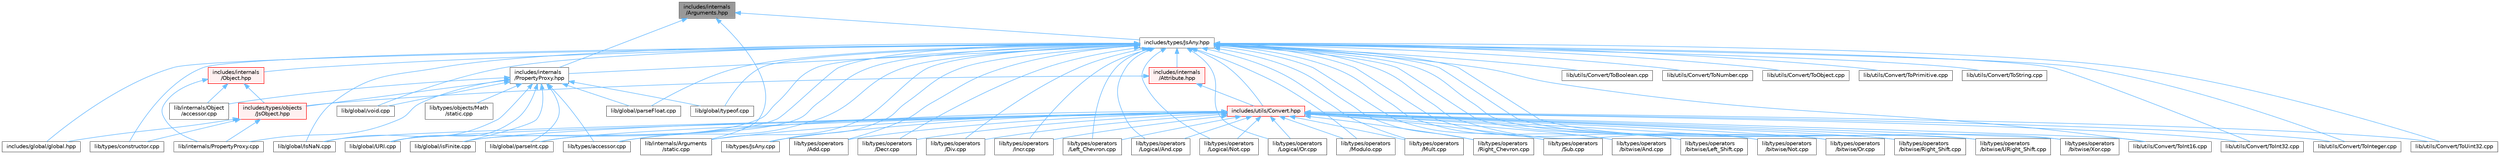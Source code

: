 digraph "includes/internals/Arguments.hpp"
{
 // LATEX_PDF_SIZE
  bgcolor="transparent";
  edge [fontname=Helvetica,fontsize=10,labelfontname=Helvetica,labelfontsize=10];
  node [fontname=Helvetica,fontsize=10,shape=box,height=0.2,width=0.4];
  Node1 [id="Node000001",label="includes/internals\l/Arguments.hpp",height=0.2,width=0.4,color="gray40", fillcolor="grey60", style="filled", fontcolor="black",tooltip=" "];
  Node1 -> Node2 [id="edge1_Node000001_Node000002",dir="back",color="steelblue1",style="solid",tooltip=" "];
  Node2 [id="Node000002",label="includes/internals\l/PropertyProxy.hpp",height=0.2,width=0.4,color="grey40", fillcolor="white", style="filled",URL="$PropertyProxy_8hpp.html",tooltip=" "];
  Node2 -> Node3 [id="edge2_Node000002_Node000003",dir="back",color="steelblue1",style="solid",tooltip=" "];
  Node3 [id="Node000003",label="includes/types/objects\l/JsObject.hpp",height=0.2,width=0.4,color="red", fillcolor="#FFF0F0", style="filled",URL="$JsObject_8hpp.html",tooltip=" "];
  Node3 -> Node4 [id="edge3_Node000003_Node000004",dir="back",color="steelblue1",style="solid",tooltip=" "];
  Node4 [id="Node000004",label="includes/global/global.hpp",height=0.2,width=0.4,color="grey40", fillcolor="white", style="filled",URL="$global_8hpp.html",tooltip=" "];
  Node3 -> Node19 [id="edge4_Node000003_Node000019",dir="back",color="steelblue1",style="solid",tooltip=" "];
  Node19 [id="Node000019",label="lib/internals/PropertyProxy.cpp",height=0.2,width=0.4,color="grey40", fillcolor="white", style="filled",URL="$PropertyProxy_8cpp.html",tooltip=" "];
  Node3 -> Node20 [id="edge5_Node000003_Node000020",dir="back",color="steelblue1",style="solid",tooltip=" "];
  Node20 [id="Node000020",label="lib/types/constructor.cpp",height=0.2,width=0.4,color="grey40", fillcolor="white", style="filled",URL="$types_2constructor_8cpp.html",tooltip=" "];
  Node2 -> Node26 [id="edge6_Node000002_Node000026",dir="back",color="steelblue1",style="solid",tooltip=" "];
  Node26 [id="Node000026",label="lib/global/IsNaN.cpp",height=0.2,width=0.4,color="grey40", fillcolor="white", style="filled",URL="$IsNaN_8cpp.html",tooltip=" "];
  Node2 -> Node27 [id="edge7_Node000002_Node000027",dir="back",color="steelblue1",style="solid",tooltip=" "];
  Node27 [id="Node000027",label="lib/global/URI.cpp",height=0.2,width=0.4,color="grey40", fillcolor="white", style="filled",URL="$URI_8cpp.html",tooltip=" "];
  Node2 -> Node28 [id="edge8_Node000002_Node000028",dir="back",color="steelblue1",style="solid",tooltip=" "];
  Node28 [id="Node000028",label="lib/global/isFinite.cpp",height=0.2,width=0.4,color="grey40", fillcolor="white", style="filled",URL="$isFinite_8cpp.html",tooltip=" "];
  Node2 -> Node29 [id="edge9_Node000002_Node000029",dir="back",color="steelblue1",style="solid",tooltip=" "];
  Node29 [id="Node000029",label="lib/global/parseFloat.cpp",height=0.2,width=0.4,color="grey40", fillcolor="white", style="filled",URL="$parseFloat_8cpp.html",tooltip=" "];
  Node2 -> Node30 [id="edge10_Node000002_Node000030",dir="back",color="steelblue1",style="solid",tooltip=" "];
  Node30 [id="Node000030",label="lib/global/parseInt.cpp",height=0.2,width=0.4,color="grey40", fillcolor="white", style="filled",URL="$parseInt_8cpp.html",tooltip=" "];
  Node2 -> Node31 [id="edge11_Node000002_Node000031",dir="back",color="steelblue1",style="solid",tooltip=" "];
  Node31 [id="Node000031",label="lib/global/typeof.cpp",height=0.2,width=0.4,color="grey40", fillcolor="white", style="filled",URL="$typeof_8cpp.html",tooltip=" "];
  Node2 -> Node32 [id="edge12_Node000002_Node000032",dir="back",color="steelblue1",style="solid",tooltip=" "];
  Node32 [id="Node000032",label="lib/global/void.cpp",height=0.2,width=0.4,color="grey40", fillcolor="white", style="filled",URL="$void_8cpp.html",tooltip=" "];
  Node2 -> Node33 [id="edge13_Node000002_Node000033",dir="back",color="steelblue1",style="solid",tooltip=" "];
  Node33 [id="Node000033",label="lib/internals/Object\l/accessor.cpp",height=0.2,width=0.4,color="grey40", fillcolor="white", style="filled",URL="$internals_2Object_2accessor_8cpp.html",tooltip=" "];
  Node2 -> Node19 [id="edge14_Node000002_Node000019",dir="back",color="steelblue1",style="solid",tooltip=" "];
  Node2 -> Node7 [id="edge15_Node000002_Node000007",dir="back",color="steelblue1",style="solid",tooltip=" "];
  Node7 [id="Node000007",label="lib/types/accessor.cpp",height=0.2,width=0.4,color="grey40", fillcolor="white", style="filled",URL="$types_2accessor_8cpp.html",tooltip=" "];
  Node2 -> Node34 [id="edge16_Node000002_Node000034",dir="back",color="steelblue1",style="solid",tooltip=" "];
  Node34 [id="Node000034",label="lib/types/objects/Math\l/static.cpp",height=0.2,width=0.4,color="grey40", fillcolor="white", style="filled",URL="$types_2objects_2Math_2static_8cpp.html",tooltip=" "];
  Node1 -> Node35 [id="edge17_Node000001_Node000035",dir="back",color="steelblue1",style="solid",tooltip=" "];
  Node35 [id="Node000035",label="includes/types/JsAny.hpp",height=0.2,width=0.4,color="grey40", fillcolor="white", style="filled",URL="$JsAny_8hpp.html",tooltip=" "];
  Node35 -> Node4 [id="edge18_Node000035_Node000004",dir="back",color="steelblue1",style="solid",tooltip=" "];
  Node35 -> Node36 [id="edge19_Node000035_Node000036",dir="back",color="steelblue1",style="solid",tooltip=" "];
  Node36 [id="Node000036",label="includes/internals\l/Attribute.hpp",height=0.2,width=0.4,color="red", fillcolor="#FFF0F0", style="filled",URL="$Attribute_8hpp.html",tooltip=" "];
  Node36 -> Node3 [id="edge20_Node000036_Node000003",dir="back",color="steelblue1",style="solid",tooltip=" "];
  Node36 -> Node43 [id="edge21_Node000036_Node000043",dir="back",color="steelblue1",style="solid",tooltip=" "];
  Node43 [id="Node000043",label="includes/utils/Convert.hpp",height=0.2,width=0.4,color="red", fillcolor="#FFF0F0", style="filled",URL="$Convert_8hpp.html",tooltip=" "];
  Node43 -> Node26 [id="edge22_Node000043_Node000026",dir="back",color="steelblue1",style="solid",tooltip=" "];
  Node43 -> Node27 [id="edge23_Node000043_Node000027",dir="back",color="steelblue1",style="solid",tooltip=" "];
  Node43 -> Node28 [id="edge24_Node000043_Node000028",dir="back",color="steelblue1",style="solid",tooltip=" "];
  Node43 -> Node30 [id="edge25_Node000043_Node000030",dir="back",color="steelblue1",style="solid",tooltip=" "];
  Node43 -> Node6 [id="edge26_Node000043_Node000006",dir="back",color="steelblue1",style="solid",tooltip=" "];
  Node6 [id="Node000006",label="lib/internals/Arguments\l/static.cpp",height=0.2,width=0.4,color="grey40", fillcolor="white", style="filled",URL="$internals_2Arguments_2static_8cpp.html",tooltip=" "];
  Node43 -> Node45 [id="edge27_Node000043_Node000045",dir="back",color="steelblue1",style="solid",tooltip=" "];
  Node45 [id="Node000045",label="lib/types/JsAny.cpp",height=0.2,width=0.4,color="grey40", fillcolor="white", style="filled",URL="$JsAny_8cpp.html",tooltip=" "];
  Node43 -> Node7 [id="edge28_Node000043_Node000007",dir="back",color="steelblue1",style="solid",tooltip=" "];
  Node43 -> Node48 [id="edge29_Node000043_Node000048",dir="back",color="steelblue1",style="solid",tooltip=" "];
  Node48 [id="Node000048",label="lib/types/operators\l/Add.cpp",height=0.2,width=0.4,color="grey40", fillcolor="white", style="filled",URL="$Add_8cpp.html",tooltip=" "];
  Node43 -> Node49 [id="edge30_Node000043_Node000049",dir="back",color="steelblue1",style="solid",tooltip=" "];
  Node49 [id="Node000049",label="lib/types/operators\l/Decr.cpp",height=0.2,width=0.4,color="grey40", fillcolor="white", style="filled",URL="$Decr_8cpp.html",tooltip=" "];
  Node43 -> Node50 [id="edge31_Node000043_Node000050",dir="back",color="steelblue1",style="solid",tooltip=" "];
  Node50 [id="Node000050",label="lib/types/operators\l/Div.cpp",height=0.2,width=0.4,color="grey40", fillcolor="white", style="filled",URL="$Div_8cpp.html",tooltip=" "];
  Node43 -> Node51 [id="edge32_Node000043_Node000051",dir="back",color="steelblue1",style="solid",tooltip=" "];
  Node51 [id="Node000051",label="lib/types/operators\l/Incr.cpp",height=0.2,width=0.4,color="grey40", fillcolor="white", style="filled",URL="$Incr_8cpp.html",tooltip=" "];
  Node43 -> Node52 [id="edge33_Node000043_Node000052",dir="back",color="steelblue1",style="solid",tooltip=" "];
  Node52 [id="Node000052",label="lib/types/operators\l/Left_Chevron.cpp",height=0.2,width=0.4,color="grey40", fillcolor="white", style="filled",URL="$Left__Chevron_8cpp.html",tooltip=" "];
  Node43 -> Node53 [id="edge34_Node000043_Node000053",dir="back",color="steelblue1",style="solid",tooltip=" "];
  Node53 [id="Node000053",label="lib/types/operators\l/Logical/And.cpp",height=0.2,width=0.4,color="grey40", fillcolor="white", style="filled",URL="$Logical_2And_8cpp.html",tooltip=" "];
  Node43 -> Node54 [id="edge35_Node000043_Node000054",dir="back",color="steelblue1",style="solid",tooltip=" "];
  Node54 [id="Node000054",label="lib/types/operators\l/Logical/Not.cpp",height=0.2,width=0.4,color="grey40", fillcolor="white", style="filled",URL="$Logical_2Not_8cpp.html",tooltip=" "];
  Node43 -> Node55 [id="edge36_Node000043_Node000055",dir="back",color="steelblue1",style="solid",tooltip=" "];
  Node55 [id="Node000055",label="lib/types/operators\l/Logical/Or.cpp",height=0.2,width=0.4,color="grey40", fillcolor="white", style="filled",URL="$Logical_2Or_8cpp.html",tooltip=" "];
  Node43 -> Node56 [id="edge37_Node000043_Node000056",dir="back",color="steelblue1",style="solid",tooltip=" "];
  Node56 [id="Node000056",label="lib/types/operators\l/Modulo.cpp",height=0.2,width=0.4,color="grey40", fillcolor="white", style="filled",URL="$Modulo_8cpp.html",tooltip=" "];
  Node43 -> Node57 [id="edge38_Node000043_Node000057",dir="back",color="steelblue1",style="solid",tooltip=" "];
  Node57 [id="Node000057",label="lib/types/operators\l/Mult.cpp",height=0.2,width=0.4,color="grey40", fillcolor="white", style="filled",URL="$Mult_8cpp.html",tooltip=" "];
  Node43 -> Node58 [id="edge39_Node000043_Node000058",dir="back",color="steelblue1",style="solid",tooltip=" "];
  Node58 [id="Node000058",label="lib/types/operators\l/Right_Chevron.cpp",height=0.2,width=0.4,color="grey40", fillcolor="white", style="filled",URL="$Right__Chevron_8cpp.html",tooltip=" "];
  Node43 -> Node59 [id="edge40_Node000043_Node000059",dir="back",color="steelblue1",style="solid",tooltip=" "];
  Node59 [id="Node000059",label="lib/types/operators\l/Sub.cpp",height=0.2,width=0.4,color="grey40", fillcolor="white", style="filled",URL="$Sub_8cpp.html",tooltip=" "];
  Node43 -> Node60 [id="edge41_Node000043_Node000060",dir="back",color="steelblue1",style="solid",tooltip=" "];
  Node60 [id="Node000060",label="lib/types/operators\l/bitwise/And.cpp",height=0.2,width=0.4,color="grey40", fillcolor="white", style="filled",URL="$bitwise_2And_8cpp.html",tooltip=" "];
  Node43 -> Node61 [id="edge42_Node000043_Node000061",dir="back",color="steelblue1",style="solid",tooltip=" "];
  Node61 [id="Node000061",label="lib/types/operators\l/bitwise/Left_Shift.cpp",height=0.2,width=0.4,color="grey40", fillcolor="white", style="filled",URL="$Left__Shift_8cpp.html",tooltip=" "];
  Node43 -> Node62 [id="edge43_Node000043_Node000062",dir="back",color="steelblue1",style="solid",tooltip=" "];
  Node62 [id="Node000062",label="lib/types/operators\l/bitwise/Not.cpp",height=0.2,width=0.4,color="grey40", fillcolor="white", style="filled",URL="$bitwise_2Not_8cpp.html",tooltip=" "];
  Node43 -> Node63 [id="edge44_Node000043_Node000063",dir="back",color="steelblue1",style="solid",tooltip=" "];
  Node63 [id="Node000063",label="lib/types/operators\l/bitwise/Or.cpp",height=0.2,width=0.4,color="grey40", fillcolor="white", style="filled",URL="$bitwise_2Or_8cpp.html",tooltip=" "];
  Node43 -> Node64 [id="edge45_Node000043_Node000064",dir="back",color="steelblue1",style="solid",tooltip=" "];
  Node64 [id="Node000064",label="lib/types/operators\l/bitwise/Right_Shift.cpp",height=0.2,width=0.4,color="grey40", fillcolor="white", style="filled",URL="$Right__Shift_8cpp.html",tooltip=" "];
  Node43 -> Node65 [id="edge46_Node000043_Node000065",dir="back",color="steelblue1",style="solid",tooltip=" "];
  Node65 [id="Node000065",label="lib/types/operators\l/bitwise/URight_Shift.cpp",height=0.2,width=0.4,color="grey40", fillcolor="white", style="filled",URL="$URight__Shift_8cpp.html",tooltip=" "];
  Node43 -> Node66 [id="edge47_Node000043_Node000066",dir="back",color="steelblue1",style="solid",tooltip=" "];
  Node66 [id="Node000066",label="lib/types/operators\l/bitwise/Xor.cpp",height=0.2,width=0.4,color="grey40", fillcolor="white", style="filled",URL="$Xor_8cpp.html",tooltip=" "];
  Node43 -> Node67 [id="edge48_Node000043_Node000067",dir="back",color="steelblue1",style="solid",tooltip=" "];
  Node67 [id="Node000067",label="lib/utils/Convert/ToInt16.cpp",height=0.2,width=0.4,color="grey40", fillcolor="white", style="filled",URL="$ToInt16_8cpp.html",tooltip=" "];
  Node43 -> Node68 [id="edge49_Node000043_Node000068",dir="back",color="steelblue1",style="solid",tooltip=" "];
  Node68 [id="Node000068",label="lib/utils/Convert/ToInt32.cpp",height=0.2,width=0.4,color="grey40", fillcolor="white", style="filled",URL="$ToInt32_8cpp.html",tooltip=" "];
  Node43 -> Node69 [id="edge50_Node000043_Node000069",dir="back",color="steelblue1",style="solid",tooltip=" "];
  Node69 [id="Node000069",label="lib/utils/Convert/ToInteger.cpp",height=0.2,width=0.4,color="grey40", fillcolor="white", style="filled",URL="$ToInteger_8cpp.html",tooltip=" "];
  Node43 -> Node70 [id="edge51_Node000043_Node000070",dir="back",color="steelblue1",style="solid",tooltip=" "];
  Node70 [id="Node000070",label="lib/utils/Convert/ToUint32.cpp",height=0.2,width=0.4,color="grey40", fillcolor="white", style="filled",URL="$ToUint32_8cpp.html",tooltip=" "];
  Node35 -> Node73 [id="edge52_Node000035_Node000073",dir="back",color="steelblue1",style="solid",tooltip=" "];
  Node73 [id="Node000073",label="includes/internals\l/Object.hpp",height=0.2,width=0.4,color="red", fillcolor="#FFF0F0", style="filled",URL="$Object_8hpp.html",tooltip=" "];
  Node73 -> Node3 [id="edge53_Node000073_Node000003",dir="back",color="steelblue1",style="solid",tooltip=" "];
  Node73 -> Node33 [id="edge54_Node000073_Node000033",dir="back",color="steelblue1",style="solid",tooltip=" "];
  Node73 -> Node19 [id="edge55_Node000073_Node000019",dir="back",color="steelblue1",style="solid",tooltip=" "];
  Node35 -> Node2 [id="edge56_Node000035_Node000002",dir="back",color="steelblue1",style="solid",tooltip=" "];
  Node35 -> Node43 [id="edge57_Node000035_Node000043",dir="back",color="steelblue1",style="solid",tooltip=" "];
  Node35 -> Node26 [id="edge58_Node000035_Node000026",dir="back",color="steelblue1",style="solid",tooltip=" "];
  Node35 -> Node27 [id="edge59_Node000035_Node000027",dir="back",color="steelblue1",style="solid",tooltip=" "];
  Node35 -> Node28 [id="edge60_Node000035_Node000028",dir="back",color="steelblue1",style="solid",tooltip=" "];
  Node35 -> Node29 [id="edge61_Node000035_Node000029",dir="back",color="steelblue1",style="solid",tooltip=" "];
  Node35 -> Node30 [id="edge62_Node000035_Node000030",dir="back",color="steelblue1",style="solid",tooltip=" "];
  Node35 -> Node31 [id="edge63_Node000035_Node000031",dir="back",color="steelblue1",style="solid",tooltip=" "];
  Node35 -> Node32 [id="edge64_Node000035_Node000032",dir="back",color="steelblue1",style="solid",tooltip=" "];
  Node35 -> Node6 [id="edge65_Node000035_Node000006",dir="back",color="steelblue1",style="solid",tooltip=" "];
  Node35 -> Node45 [id="edge66_Node000035_Node000045",dir="back",color="steelblue1",style="solid",tooltip=" "];
  Node35 -> Node7 [id="edge67_Node000035_Node000007",dir="back",color="steelblue1",style="solid",tooltip=" "];
  Node35 -> Node20 [id="edge68_Node000035_Node000020",dir="back",color="steelblue1",style="solid",tooltip=" "];
  Node35 -> Node48 [id="edge69_Node000035_Node000048",dir="back",color="steelblue1",style="solid",tooltip=" "];
  Node35 -> Node49 [id="edge70_Node000035_Node000049",dir="back",color="steelblue1",style="solid",tooltip=" "];
  Node35 -> Node50 [id="edge71_Node000035_Node000050",dir="back",color="steelblue1",style="solid",tooltip=" "];
  Node35 -> Node51 [id="edge72_Node000035_Node000051",dir="back",color="steelblue1",style="solid",tooltip=" "];
  Node35 -> Node52 [id="edge73_Node000035_Node000052",dir="back",color="steelblue1",style="solid",tooltip=" "];
  Node35 -> Node53 [id="edge74_Node000035_Node000053",dir="back",color="steelblue1",style="solid",tooltip=" "];
  Node35 -> Node54 [id="edge75_Node000035_Node000054",dir="back",color="steelblue1",style="solid",tooltip=" "];
  Node35 -> Node55 [id="edge76_Node000035_Node000055",dir="back",color="steelblue1",style="solid",tooltip=" "];
  Node35 -> Node56 [id="edge77_Node000035_Node000056",dir="back",color="steelblue1",style="solid",tooltip=" "];
  Node35 -> Node57 [id="edge78_Node000035_Node000057",dir="back",color="steelblue1",style="solid",tooltip=" "];
  Node35 -> Node58 [id="edge79_Node000035_Node000058",dir="back",color="steelblue1",style="solid",tooltip=" "];
  Node35 -> Node59 [id="edge80_Node000035_Node000059",dir="back",color="steelblue1",style="solid",tooltip=" "];
  Node35 -> Node60 [id="edge81_Node000035_Node000060",dir="back",color="steelblue1",style="solid",tooltip=" "];
  Node35 -> Node61 [id="edge82_Node000035_Node000061",dir="back",color="steelblue1",style="solid",tooltip=" "];
  Node35 -> Node62 [id="edge83_Node000035_Node000062",dir="back",color="steelblue1",style="solid",tooltip=" "];
  Node35 -> Node63 [id="edge84_Node000035_Node000063",dir="back",color="steelblue1",style="solid",tooltip=" "];
  Node35 -> Node64 [id="edge85_Node000035_Node000064",dir="back",color="steelblue1",style="solid",tooltip=" "];
  Node35 -> Node65 [id="edge86_Node000035_Node000065",dir="back",color="steelblue1",style="solid",tooltip=" "];
  Node35 -> Node66 [id="edge87_Node000035_Node000066",dir="back",color="steelblue1",style="solid",tooltip=" "];
  Node35 -> Node77 [id="edge88_Node000035_Node000077",dir="back",color="steelblue1",style="solid",tooltip=" "];
  Node77 [id="Node000077",label="lib/utils/Convert/ToBoolean.cpp",height=0.2,width=0.4,color="grey40", fillcolor="white", style="filled",URL="$ToBoolean_8cpp.html",tooltip=" "];
  Node35 -> Node67 [id="edge89_Node000035_Node000067",dir="back",color="steelblue1",style="solid",tooltip=" "];
  Node35 -> Node68 [id="edge90_Node000035_Node000068",dir="back",color="steelblue1",style="solid",tooltip=" "];
  Node35 -> Node69 [id="edge91_Node000035_Node000069",dir="back",color="steelblue1",style="solid",tooltip=" "];
  Node35 -> Node78 [id="edge92_Node000035_Node000078",dir="back",color="steelblue1",style="solid",tooltip=" "];
  Node78 [id="Node000078",label="lib/utils/Convert/ToNumber.cpp",height=0.2,width=0.4,color="grey40", fillcolor="white", style="filled",URL="$ToNumber_8cpp.html",tooltip=" "];
  Node35 -> Node79 [id="edge93_Node000035_Node000079",dir="back",color="steelblue1",style="solid",tooltip=" "];
  Node79 [id="Node000079",label="lib/utils/Convert/ToObject.cpp",height=0.2,width=0.4,color="grey40", fillcolor="white", style="filled",URL="$ToObject_8cpp.html",tooltip=" "];
  Node35 -> Node42 [id="edge94_Node000035_Node000042",dir="back",color="steelblue1",style="solid",tooltip=" "];
  Node42 [id="Node000042",label="lib/utils/Convert/ToPrimitive.cpp",height=0.2,width=0.4,color="grey40", fillcolor="white", style="filled",URL="$ToPrimitive_8cpp.html",tooltip=" "];
  Node35 -> Node80 [id="edge95_Node000035_Node000080",dir="back",color="steelblue1",style="solid",tooltip=" "];
  Node80 [id="Node000080",label="lib/utils/Convert/ToString.cpp",height=0.2,width=0.4,color="grey40", fillcolor="white", style="filled",URL="$ToString_8cpp.html",tooltip=" "];
  Node35 -> Node70 [id="edge96_Node000035_Node000070",dir="back",color="steelblue1",style="solid",tooltip=" "];
  Node1 -> Node6 [id="edge97_Node000001_Node000006",dir="back",color="steelblue1",style="solid",tooltip=" "];
}
